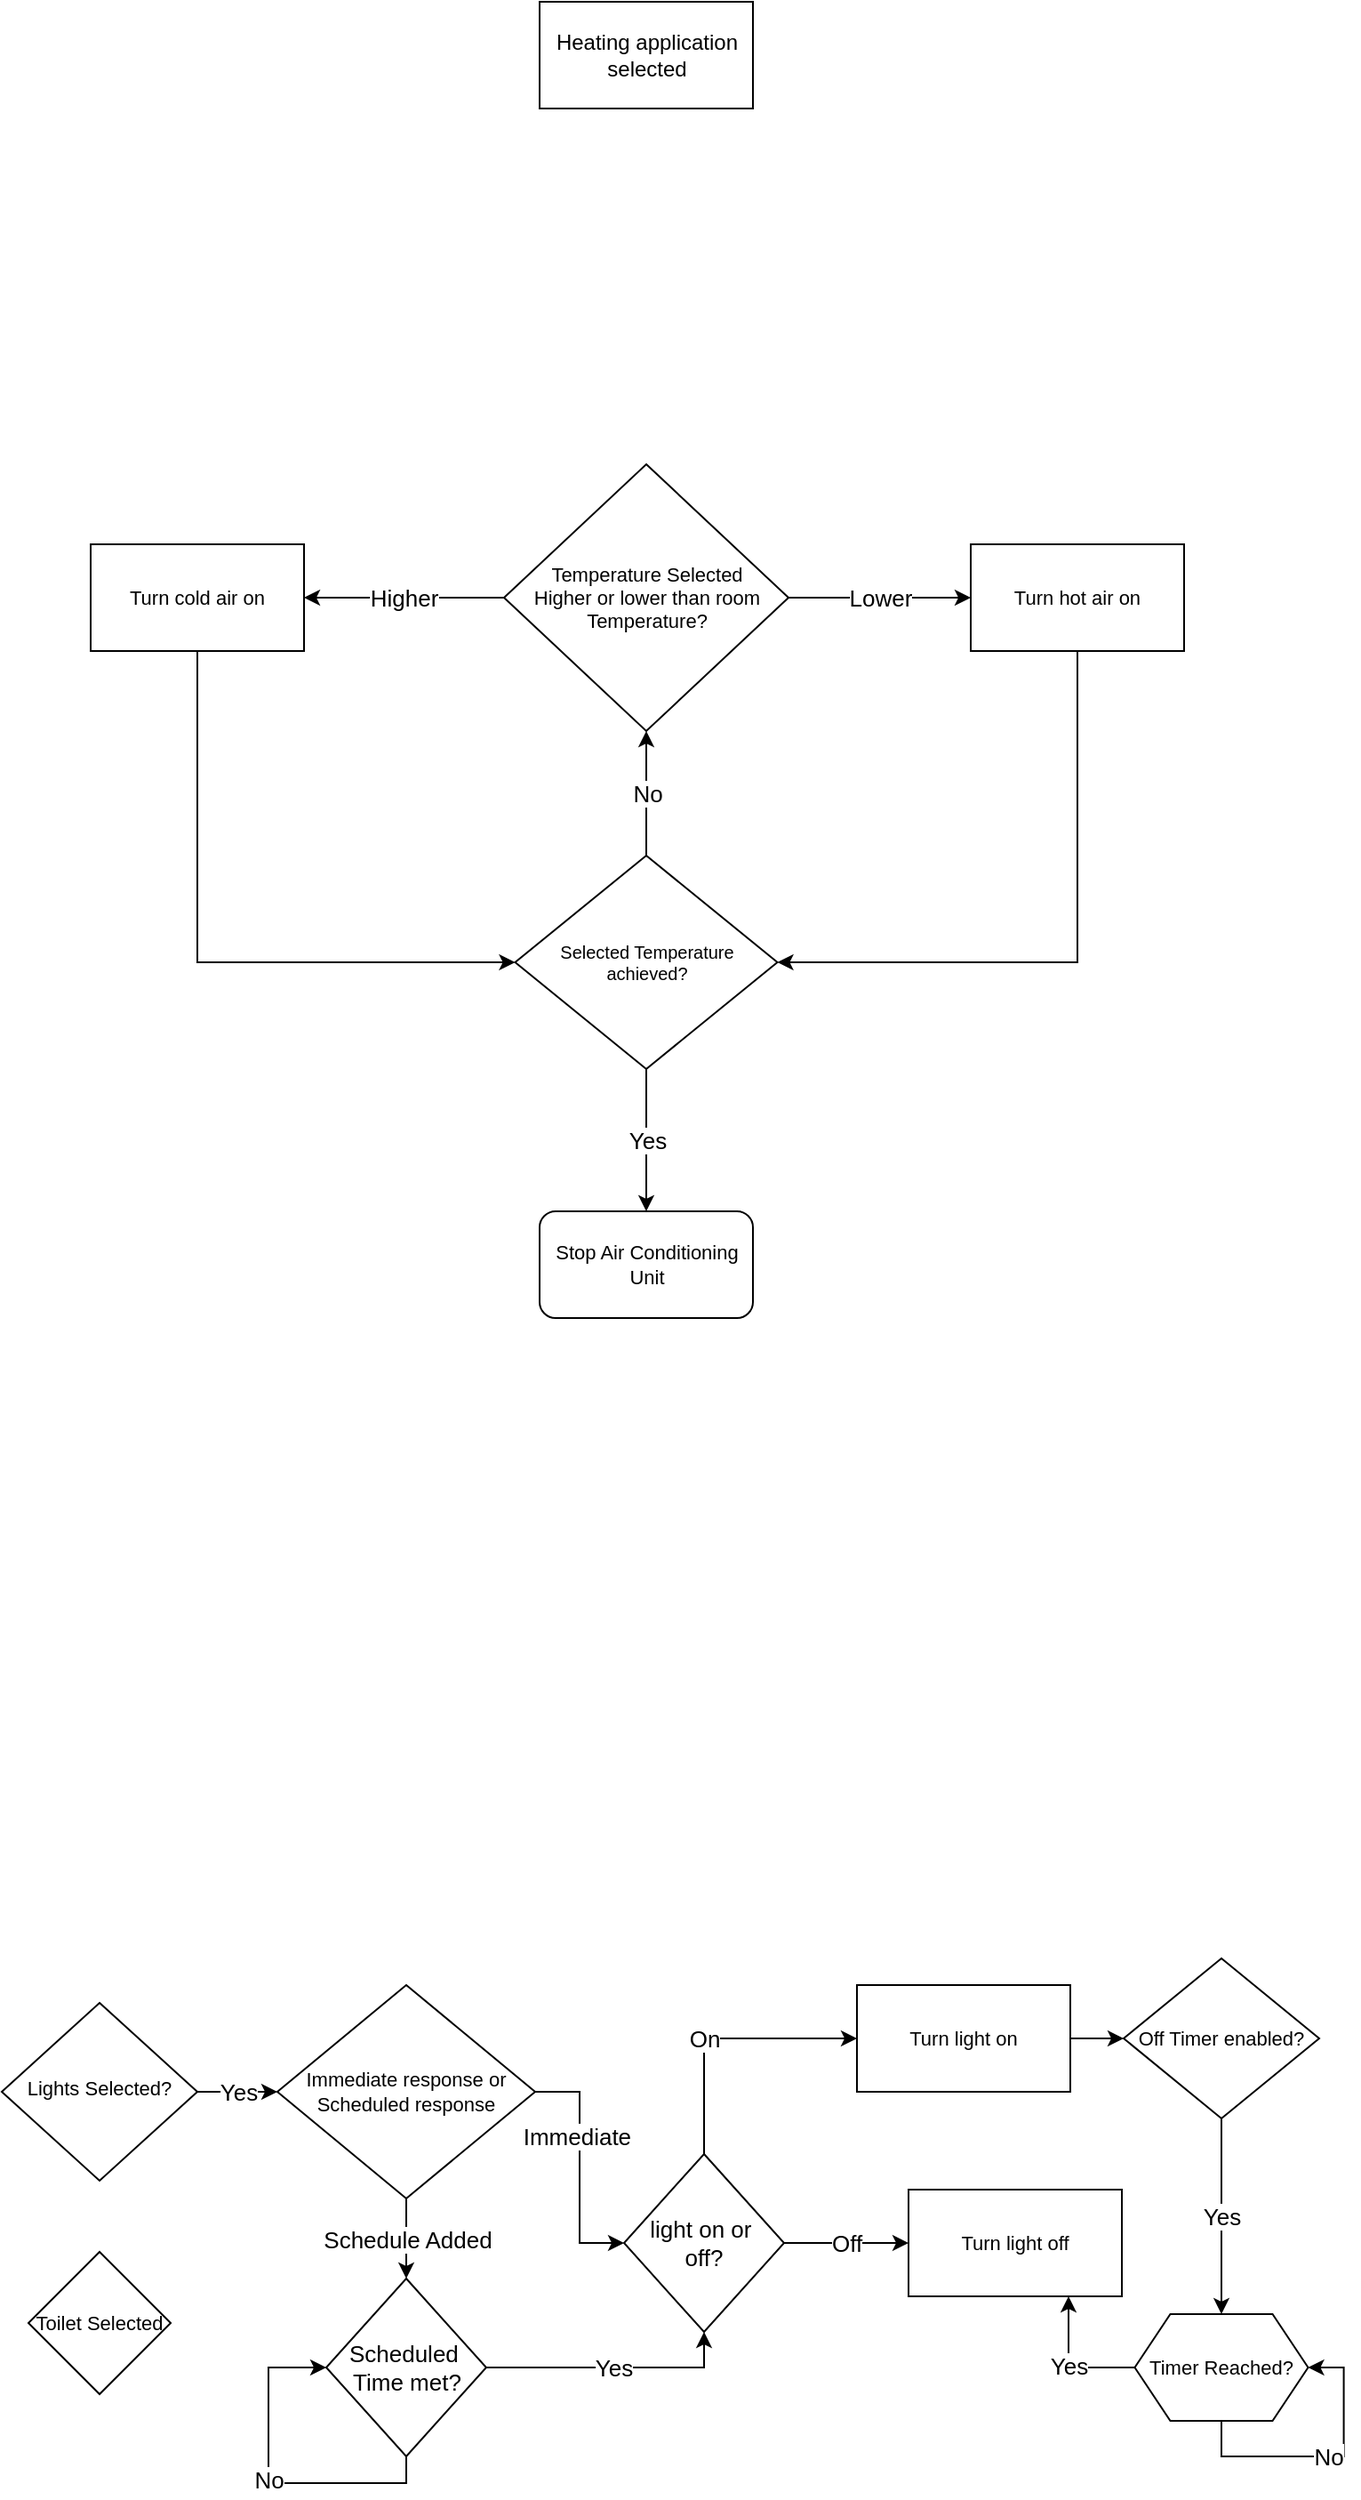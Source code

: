 <mxfile version="20.6.2" type="github">
  <diagram id="C5RBs43oDa-KdzZeNtuy" name="Page-1">
    <mxGraphModel dx="1303" dy="1967" grid="1" gridSize="10" guides="1" tooltips="1" connect="1" arrows="1" fold="1" page="1" pageScale="1" pageWidth="827" pageHeight="1169" math="0" shadow="0">
      <root>
        <mxCell id="WIyWlLk6GJQsqaUBKTNV-0" />
        <mxCell id="WIyWlLk6GJQsqaUBKTNV-1" parent="WIyWlLk6GJQsqaUBKTNV-0" />
        <mxCell id="PATcyT5YbckNSoC44WeG-53" value="Yes" style="edgeStyle=orthogonalEdgeStyle;rounded=0;orthogonalLoop=1;jettySize=auto;html=1;exitX=1;exitY=0.5;exitDx=0;exitDy=0;entryX=0;entryY=0.5;entryDx=0;entryDy=0;fontSize=13;" parent="WIyWlLk6GJQsqaUBKTNV-1" source="WIyWlLk6GJQsqaUBKTNV-10" target="PATcyT5YbckNSoC44WeG-38" edge="1">
          <mxGeometry relative="1" as="geometry" />
        </mxCell>
        <mxCell id="WIyWlLk6GJQsqaUBKTNV-10" value="Lights Selected?" style="rhombus;whiteSpace=wrap;html=1;shadow=0;fontFamily=Helvetica;fontSize=11;align=center;strokeWidth=1;spacing=6;spacingTop=-4;" parent="WIyWlLk6GJQsqaUBKTNV-1" vertex="1">
          <mxGeometry x="50" y="1095" width="110" height="100" as="geometry" />
        </mxCell>
        <mxCell id="PATcyT5YbckNSoC44WeG-23" value="Lower" style="edgeStyle=orthogonalEdgeStyle;rounded=0;orthogonalLoop=1;jettySize=auto;html=1;exitX=1;exitY=0.5;exitDx=0;exitDy=0;fontSize=13;" parent="WIyWlLk6GJQsqaUBKTNV-1" source="PATcyT5YbckNSoC44WeG-0" target="PATcyT5YbckNSoC44WeG-19" edge="1">
          <mxGeometry relative="1" as="geometry" />
        </mxCell>
        <mxCell id="PATcyT5YbckNSoC44WeG-26" value="Higher" style="edgeStyle=orthogonalEdgeStyle;rounded=0;orthogonalLoop=1;jettySize=auto;html=1;exitX=0;exitY=0.5;exitDx=0;exitDy=0;fontSize=13;entryX=1;entryY=0.5;entryDx=0;entryDy=0;" parent="WIyWlLk6GJQsqaUBKTNV-1" source="PATcyT5YbckNSoC44WeG-0" target="PATcyT5YbckNSoC44WeG-20" edge="1">
          <mxGeometry relative="1" as="geometry">
            <mxPoint x="125" y="585" as="targetPoint" />
            <Array as="points" />
          </mxGeometry>
        </mxCell>
        <mxCell id="PATcyT5YbckNSoC44WeG-0" value="Temperature Selected &lt;br style=&quot;font-size: 11px;&quot;&gt;Higher or lower than room Temperature?" style="rhombus;whiteSpace=wrap;html=1;fontSize=11;" parent="WIyWlLk6GJQsqaUBKTNV-1" vertex="1">
          <mxGeometry x="332.5" y="230" width="160" height="150" as="geometry" />
        </mxCell>
        <mxCell id="JyNFl8jQq7KqVQruK0Q3-3" style="edgeStyle=orthogonalEdgeStyle;rounded=0;orthogonalLoop=1;jettySize=auto;html=1;exitX=0.5;exitY=1;exitDx=0;exitDy=0;entryX=1;entryY=0.5;entryDx=0;entryDy=0;fontSize=13;" edge="1" parent="WIyWlLk6GJQsqaUBKTNV-1" source="PATcyT5YbckNSoC44WeG-19" target="PATcyT5YbckNSoC44WeG-27">
          <mxGeometry relative="1" as="geometry" />
        </mxCell>
        <mxCell id="PATcyT5YbckNSoC44WeG-19" value="Turn hot air on" style="rounded=0;whiteSpace=wrap;html=1;fontSize=11;" parent="WIyWlLk6GJQsqaUBKTNV-1" vertex="1">
          <mxGeometry x="595" y="275" width="120" height="60" as="geometry" />
        </mxCell>
        <mxCell id="JyNFl8jQq7KqVQruK0Q3-4" style="edgeStyle=orthogonalEdgeStyle;rounded=0;orthogonalLoop=1;jettySize=auto;html=1;exitX=0.5;exitY=1;exitDx=0;exitDy=0;entryX=0;entryY=0.5;entryDx=0;entryDy=0;fontSize=13;" edge="1" parent="WIyWlLk6GJQsqaUBKTNV-1" source="PATcyT5YbckNSoC44WeG-20" target="PATcyT5YbckNSoC44WeG-27">
          <mxGeometry relative="1" as="geometry" />
        </mxCell>
        <mxCell id="PATcyT5YbckNSoC44WeG-20" value="Turn cold air on" style="rounded=0;whiteSpace=wrap;html=1;fontSize=11;" parent="WIyWlLk6GJQsqaUBKTNV-1" vertex="1">
          <mxGeometry x="100" y="275" width="120" height="60" as="geometry" />
        </mxCell>
        <mxCell id="JyNFl8jQq7KqVQruK0Q3-5" value="No&lt;br&gt;" style="edgeStyle=orthogonalEdgeStyle;rounded=0;orthogonalLoop=1;jettySize=auto;html=1;exitX=0.5;exitY=0;exitDx=0;exitDy=0;entryX=0.5;entryY=1;entryDx=0;entryDy=0;fontSize=13;" edge="1" parent="WIyWlLk6GJQsqaUBKTNV-1" source="PATcyT5YbckNSoC44WeG-27" target="PATcyT5YbckNSoC44WeG-0">
          <mxGeometry relative="1" as="geometry" />
        </mxCell>
        <mxCell id="JyNFl8jQq7KqVQruK0Q3-6" value="Yes&lt;br&gt;" style="edgeStyle=orthogonalEdgeStyle;rounded=0;orthogonalLoop=1;jettySize=auto;html=1;exitX=0.5;exitY=1;exitDx=0;exitDy=0;entryX=0.5;entryY=0;entryDx=0;entryDy=0;fontSize=13;" edge="1" parent="WIyWlLk6GJQsqaUBKTNV-1" source="PATcyT5YbckNSoC44WeG-27" target="PATcyT5YbckNSoC44WeG-50">
          <mxGeometry relative="1" as="geometry" />
        </mxCell>
        <mxCell id="PATcyT5YbckNSoC44WeG-27" value="Selected Temperature achieved?" style="rhombus;whiteSpace=wrap;html=1;fontSize=10;" parent="WIyWlLk6GJQsqaUBKTNV-1" vertex="1">
          <mxGeometry x="338.75" y="450" width="147.5" height="120" as="geometry" />
        </mxCell>
        <mxCell id="PATcyT5YbckNSoC44WeG-36" value="Immediate&amp;nbsp;" style="edgeStyle=orthogonalEdgeStyle;rounded=0;orthogonalLoop=1;jettySize=auto;html=1;exitX=1;exitY=0.5;exitDx=0;exitDy=0;fontSize=13;entryX=0;entryY=0.5;entryDx=0;entryDy=0;" parent="WIyWlLk6GJQsqaUBKTNV-1" source="PATcyT5YbckNSoC44WeG-38" target="PATcyT5YbckNSoC44WeG-80" edge="1">
          <mxGeometry x="-0.267" relative="1" as="geometry">
            <mxPoint as="offset" />
          </mxGeometry>
        </mxCell>
        <mxCell id="PATcyT5YbckNSoC44WeG-79" value="Schedule Added" style="edgeStyle=orthogonalEdgeStyle;rounded=0;orthogonalLoop=1;jettySize=auto;html=1;exitX=0.5;exitY=1;exitDx=0;exitDy=0;entryX=0.5;entryY=0;entryDx=0;entryDy=0;fontSize=13;" parent="WIyWlLk6GJQsqaUBKTNV-1" source="PATcyT5YbckNSoC44WeG-38" target="PATcyT5YbckNSoC44WeG-78" edge="1">
          <mxGeometry relative="1" as="geometry" />
        </mxCell>
        <mxCell id="PATcyT5YbckNSoC44WeG-38" value="Immediate response or Scheduled response" style="rhombus;whiteSpace=wrap;html=1;fontSize=11;" parent="WIyWlLk6GJQsqaUBKTNV-1" vertex="1">
          <mxGeometry x="205" y="1085" width="145" height="120" as="geometry" />
        </mxCell>
        <mxCell id="PATcyT5YbckNSoC44WeG-48" style="edgeStyle=orthogonalEdgeStyle;rounded=0;orthogonalLoop=1;jettySize=auto;html=1;exitX=1;exitY=0.5;exitDx=0;exitDy=0;fontSize=11;" parent="WIyWlLk6GJQsqaUBKTNV-1" source="PATcyT5YbckNSoC44WeG-40" target="PATcyT5YbckNSoC44WeG-44" edge="1">
          <mxGeometry relative="1" as="geometry">
            <mxPoint x="631" y="1145" as="targetPoint" />
          </mxGeometry>
        </mxCell>
        <mxCell id="PATcyT5YbckNSoC44WeG-40" value="Turn light on" style="rounded=0;whiteSpace=wrap;html=1;fontSize=11;" parent="WIyWlLk6GJQsqaUBKTNV-1" vertex="1">
          <mxGeometry x="531" y="1085" width="120" height="60" as="geometry" />
        </mxCell>
        <mxCell id="PATcyT5YbckNSoC44WeG-42" value="Turn light off" style="rounded=0;whiteSpace=wrap;html=1;fontSize=11;" parent="WIyWlLk6GJQsqaUBKTNV-1" vertex="1">
          <mxGeometry x="560" y="1200" width="120" height="60" as="geometry" />
        </mxCell>
        <mxCell id="PATcyT5YbckNSoC44WeG-71" value="Yes" style="edgeStyle=orthogonalEdgeStyle;rounded=0;orthogonalLoop=1;jettySize=auto;html=1;exitX=0.5;exitY=1;exitDx=0;exitDy=0;entryX=0.5;entryY=0;entryDx=0;entryDy=0;fontSize=13;" parent="WIyWlLk6GJQsqaUBKTNV-1" source="PATcyT5YbckNSoC44WeG-44" target="PATcyT5YbckNSoC44WeG-54" edge="1">
          <mxGeometry relative="1" as="geometry" />
        </mxCell>
        <mxCell id="PATcyT5YbckNSoC44WeG-44" value="Off Timer enabled?" style="rhombus;whiteSpace=wrap;html=1;fontSize=11;" parent="WIyWlLk6GJQsqaUBKTNV-1" vertex="1">
          <mxGeometry x="681" y="1070" width="110" height="90" as="geometry" />
        </mxCell>
        <mxCell id="PATcyT5YbckNSoC44WeG-49" value="Toilet Selected" style="rhombus;whiteSpace=wrap;html=1;fontSize=11;" parent="WIyWlLk6GJQsqaUBKTNV-1" vertex="1">
          <mxGeometry x="65" y="1235" width="80" height="80" as="geometry" />
        </mxCell>
        <mxCell id="PATcyT5YbckNSoC44WeG-50" value="Stop Air Conditioning Unit" style="rounded=1;whiteSpace=wrap;html=1;fontSize=11;" parent="WIyWlLk6GJQsqaUBKTNV-1" vertex="1">
          <mxGeometry x="352.5" y="650" width="120" height="60" as="geometry" />
        </mxCell>
        <mxCell id="PATcyT5YbckNSoC44WeG-68" value="Yes" style="edgeStyle=orthogonalEdgeStyle;rounded=0;orthogonalLoop=1;jettySize=auto;html=1;exitX=0;exitY=0.5;exitDx=0;exitDy=0;entryX=0.75;entryY=1;entryDx=0;entryDy=0;fontSize=13;" parent="WIyWlLk6GJQsqaUBKTNV-1" source="PATcyT5YbckNSoC44WeG-54" target="PATcyT5YbckNSoC44WeG-42" edge="1">
          <mxGeometry relative="1" as="geometry" />
        </mxCell>
        <mxCell id="PATcyT5YbckNSoC44WeG-54" value="Timer Reached?" style="shape=hexagon;perimeter=hexagonPerimeter2;whiteSpace=wrap;html=1;fixedSize=1;fontSize=11;" parent="WIyWlLk6GJQsqaUBKTNV-1" vertex="1">
          <mxGeometry x="687.25" y="1270" width="97.5" height="60" as="geometry" />
        </mxCell>
        <mxCell id="PATcyT5YbckNSoC44WeG-88" value="No" style="edgeStyle=orthogonalEdgeStyle;rounded=0;orthogonalLoop=1;jettySize=auto;html=1;exitX=0.5;exitY=1;exitDx=0;exitDy=0;fontSize=13;entryX=0;entryY=0.5;entryDx=0;entryDy=0;" parent="WIyWlLk6GJQsqaUBKTNV-1" source="PATcyT5YbckNSoC44WeG-78" target="PATcyT5YbckNSoC44WeG-78" edge="1">
          <mxGeometry relative="1" as="geometry">
            <mxPoint x="220" y="1430" as="targetPoint" />
            <Array as="points">
              <mxPoint x="278" y="1365" />
              <mxPoint x="200" y="1365" />
              <mxPoint x="200" y="1300" />
            </Array>
          </mxGeometry>
        </mxCell>
        <mxCell id="PATcyT5YbckNSoC44WeG-89" value="Yes" style="edgeStyle=orthogonalEdgeStyle;rounded=0;orthogonalLoop=1;jettySize=auto;html=1;exitX=1;exitY=0.5;exitDx=0;exitDy=0;entryX=0.5;entryY=1;entryDx=0;entryDy=0;fontSize=13;" parent="WIyWlLk6GJQsqaUBKTNV-1" source="PATcyT5YbckNSoC44WeG-78" target="PATcyT5YbckNSoC44WeG-80" edge="1">
          <mxGeometry relative="1" as="geometry" />
        </mxCell>
        <mxCell id="PATcyT5YbckNSoC44WeG-78" value="Scheduled&amp;nbsp;&lt;br&gt;Time met?" style="rhombus;whiteSpace=wrap;html=1;fontSize=13;" parent="WIyWlLk6GJQsqaUBKTNV-1" vertex="1">
          <mxGeometry x="232.5" y="1250" width="90" height="100" as="geometry" />
        </mxCell>
        <mxCell id="PATcyT5YbckNSoC44WeG-85" value="On" style="edgeStyle=orthogonalEdgeStyle;rounded=0;orthogonalLoop=1;jettySize=auto;html=1;exitX=0.5;exitY=0;exitDx=0;exitDy=0;entryX=0;entryY=0.5;entryDx=0;entryDy=0;fontSize=13;" parent="WIyWlLk6GJQsqaUBKTNV-1" source="PATcyT5YbckNSoC44WeG-80" target="PATcyT5YbckNSoC44WeG-40" edge="1">
          <mxGeometry x="-0.139" relative="1" as="geometry">
            <mxPoint x="510" y="1235" as="sourcePoint" />
            <mxPoint as="offset" />
          </mxGeometry>
        </mxCell>
        <mxCell id="PATcyT5YbckNSoC44WeG-90" value="Off" style="edgeStyle=orthogonalEdgeStyle;rounded=0;orthogonalLoop=1;jettySize=auto;html=1;exitX=1;exitY=0.5;exitDx=0;exitDy=0;entryX=0;entryY=0.5;entryDx=0;entryDy=0;fontSize=13;" parent="WIyWlLk6GJQsqaUBKTNV-1" source="PATcyT5YbckNSoC44WeG-80" target="PATcyT5YbckNSoC44WeG-42" edge="1">
          <mxGeometry relative="1" as="geometry" />
        </mxCell>
        <mxCell id="PATcyT5YbckNSoC44WeG-80" value="light on or&amp;nbsp;&lt;br&gt;off?" style="rhombus;whiteSpace=wrap;html=1;fontSize=13;" parent="WIyWlLk6GJQsqaUBKTNV-1" vertex="1">
          <mxGeometry x="400" y="1180" width="90" height="100" as="geometry" />
        </mxCell>
        <mxCell id="PATcyT5YbckNSoC44WeG-86" value="No" style="edgeStyle=orthogonalEdgeStyle;rounded=0;orthogonalLoop=1;jettySize=auto;html=1;exitX=0.5;exitY=1;exitDx=0;exitDy=0;entryX=1;entryY=0.5;entryDx=0;entryDy=0;fontSize=13;" parent="WIyWlLk6GJQsqaUBKTNV-1" source="PATcyT5YbckNSoC44WeG-54" target="PATcyT5YbckNSoC44WeG-54" edge="1">
          <mxGeometry relative="1" as="geometry" />
        </mxCell>
        <mxCell id="JyNFl8jQq7KqVQruK0Q3-0" value="Heating application selected" style="rounded=0;whiteSpace=wrap;html=1;" vertex="1" parent="WIyWlLk6GJQsqaUBKTNV-1">
          <mxGeometry x="352.5" y="-30" width="120" height="60" as="geometry" />
        </mxCell>
      </root>
    </mxGraphModel>
  </diagram>
</mxfile>
